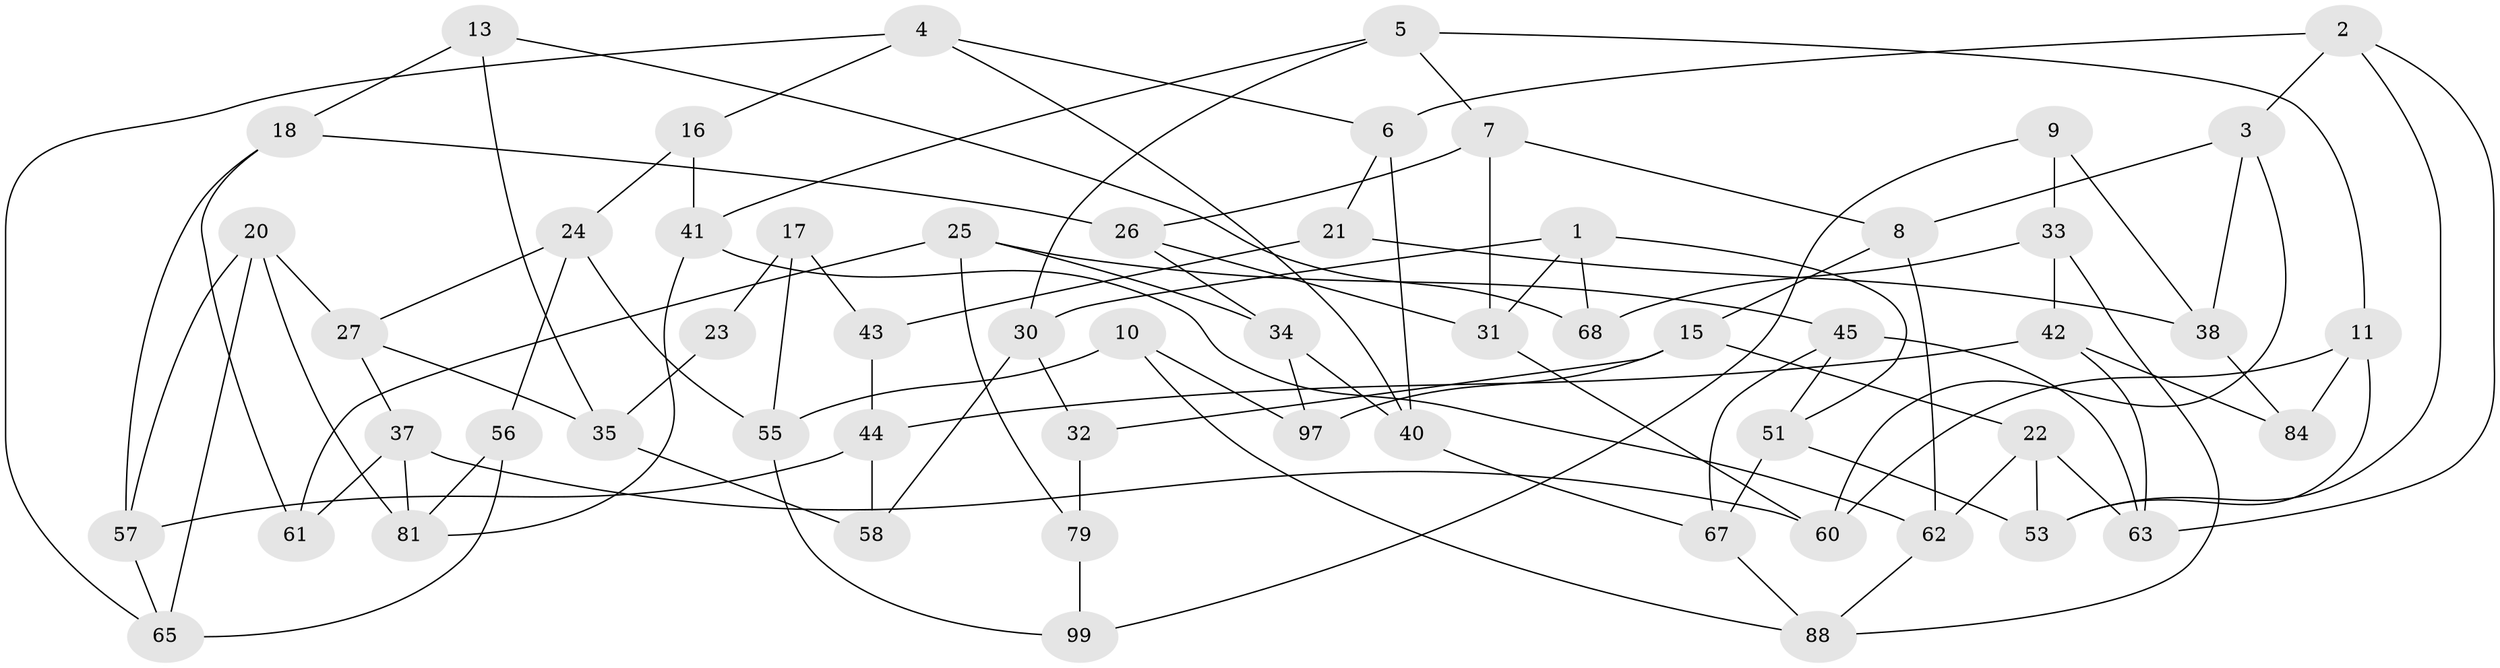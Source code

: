 // original degree distribution, {3: 1.0}
// Generated by graph-tools (version 1.1) at 2025/11/02/21/25 10:11:15]
// undirected, 57 vertices, 105 edges
graph export_dot {
graph [start="1"]
  node [color=gray90,style=filled];
  1 [super="+39"];
  2 [super="+73"];
  3 [super="+14"];
  4 [super="+29"];
  5 [super="+75"];
  6 [super="+48"];
  7 [super="+12"];
  8 [super="+87"];
  9;
  10;
  11 [super="+19"];
  13;
  15 [super="+59"];
  16;
  17 [super="+77"];
  18 [super="+36"];
  20 [super="+52"];
  21;
  22 [super="+76"];
  23;
  24 [super="+93"];
  25 [super="+47"];
  26 [super="+50"];
  27 [super="+28"];
  30 [super="+71"];
  31 [super="+91"];
  32 [super="+80"];
  33 [super="+46"];
  34 [super="+49"];
  35 [super="+78"];
  37 [super="+70"];
  38 [super="+94"];
  40 [super="+85"];
  41 [super="+82"];
  42 [super="+98"];
  43;
  44 [super="+69"];
  45 [super="+89"];
  51 [super="+96"];
  53 [super="+54"];
  55 [super="+90"];
  56;
  57 [super="+86"];
  58;
  60 [super="+66"];
  61;
  62 [super="+64"];
  63 [super="+72"];
  65 [super="+74"];
  67 [super="+92"];
  68;
  79 [super="+95"];
  81 [super="+83"];
  84;
  88 [super="+100"];
  97;
  99;
  1 -- 30;
  1 -- 68;
  1 -- 31;
  1 -- 51;
  2 -- 63;
  2 -- 6;
  2 -- 3;
  2 -- 53;
  3 -- 8;
  3 -- 60;
  3 -- 38;
  4 -- 16;
  4 -- 65;
  4 -- 6;
  4 -- 40;
  5 -- 11;
  5 -- 41;
  5 -- 7;
  5 -- 30;
  6 -- 40;
  6 -- 21;
  7 -- 26;
  7 -- 8;
  7 -- 31;
  8 -- 15;
  8 -- 62;
  9 -- 99;
  9 -- 38;
  9 -- 33;
  10 -- 97;
  10 -- 88;
  10 -- 55;
  11 -- 60;
  11 -- 84;
  11 -- 53;
  13 -- 68;
  13 -- 18;
  13 -- 35;
  15 -- 97;
  15 -- 32;
  15 -- 22;
  16 -- 24;
  16 -- 41;
  17 -- 43;
  17 -- 23 [weight=2];
  17 -- 55;
  18 -- 61;
  18 -- 57;
  18 -- 26;
  20 -- 81;
  20 -- 57;
  20 -- 27;
  20 -- 65;
  21 -- 43;
  21 -- 38;
  22 -- 53;
  22 -- 62;
  22 -- 63;
  23 -- 35;
  24 -- 56;
  24 -- 55;
  24 -- 27;
  25 -- 79;
  25 -- 61;
  25 -- 45;
  25 -- 34;
  26 -- 31;
  26 -- 34;
  27 -- 35;
  27 -- 37;
  30 -- 58;
  30 -- 32;
  31 -- 60;
  32 -- 79 [weight=2];
  33 -- 68;
  33 -- 88;
  33 -- 42;
  34 -- 97;
  34 -- 40;
  35 -- 58;
  37 -- 81;
  37 -- 60;
  37 -- 61;
  38 -- 84;
  40 -- 67;
  41 -- 81;
  41 -- 62;
  42 -- 44;
  42 -- 84;
  42 -- 63;
  43 -- 44;
  44 -- 58;
  44 -- 57;
  45 -- 51;
  45 -- 67;
  45 -- 63;
  51 -- 67;
  51 -- 53;
  55 -- 99;
  56 -- 65;
  56 -- 81;
  57 -- 65;
  62 -- 88;
  67 -- 88;
  79 -- 99;
}
